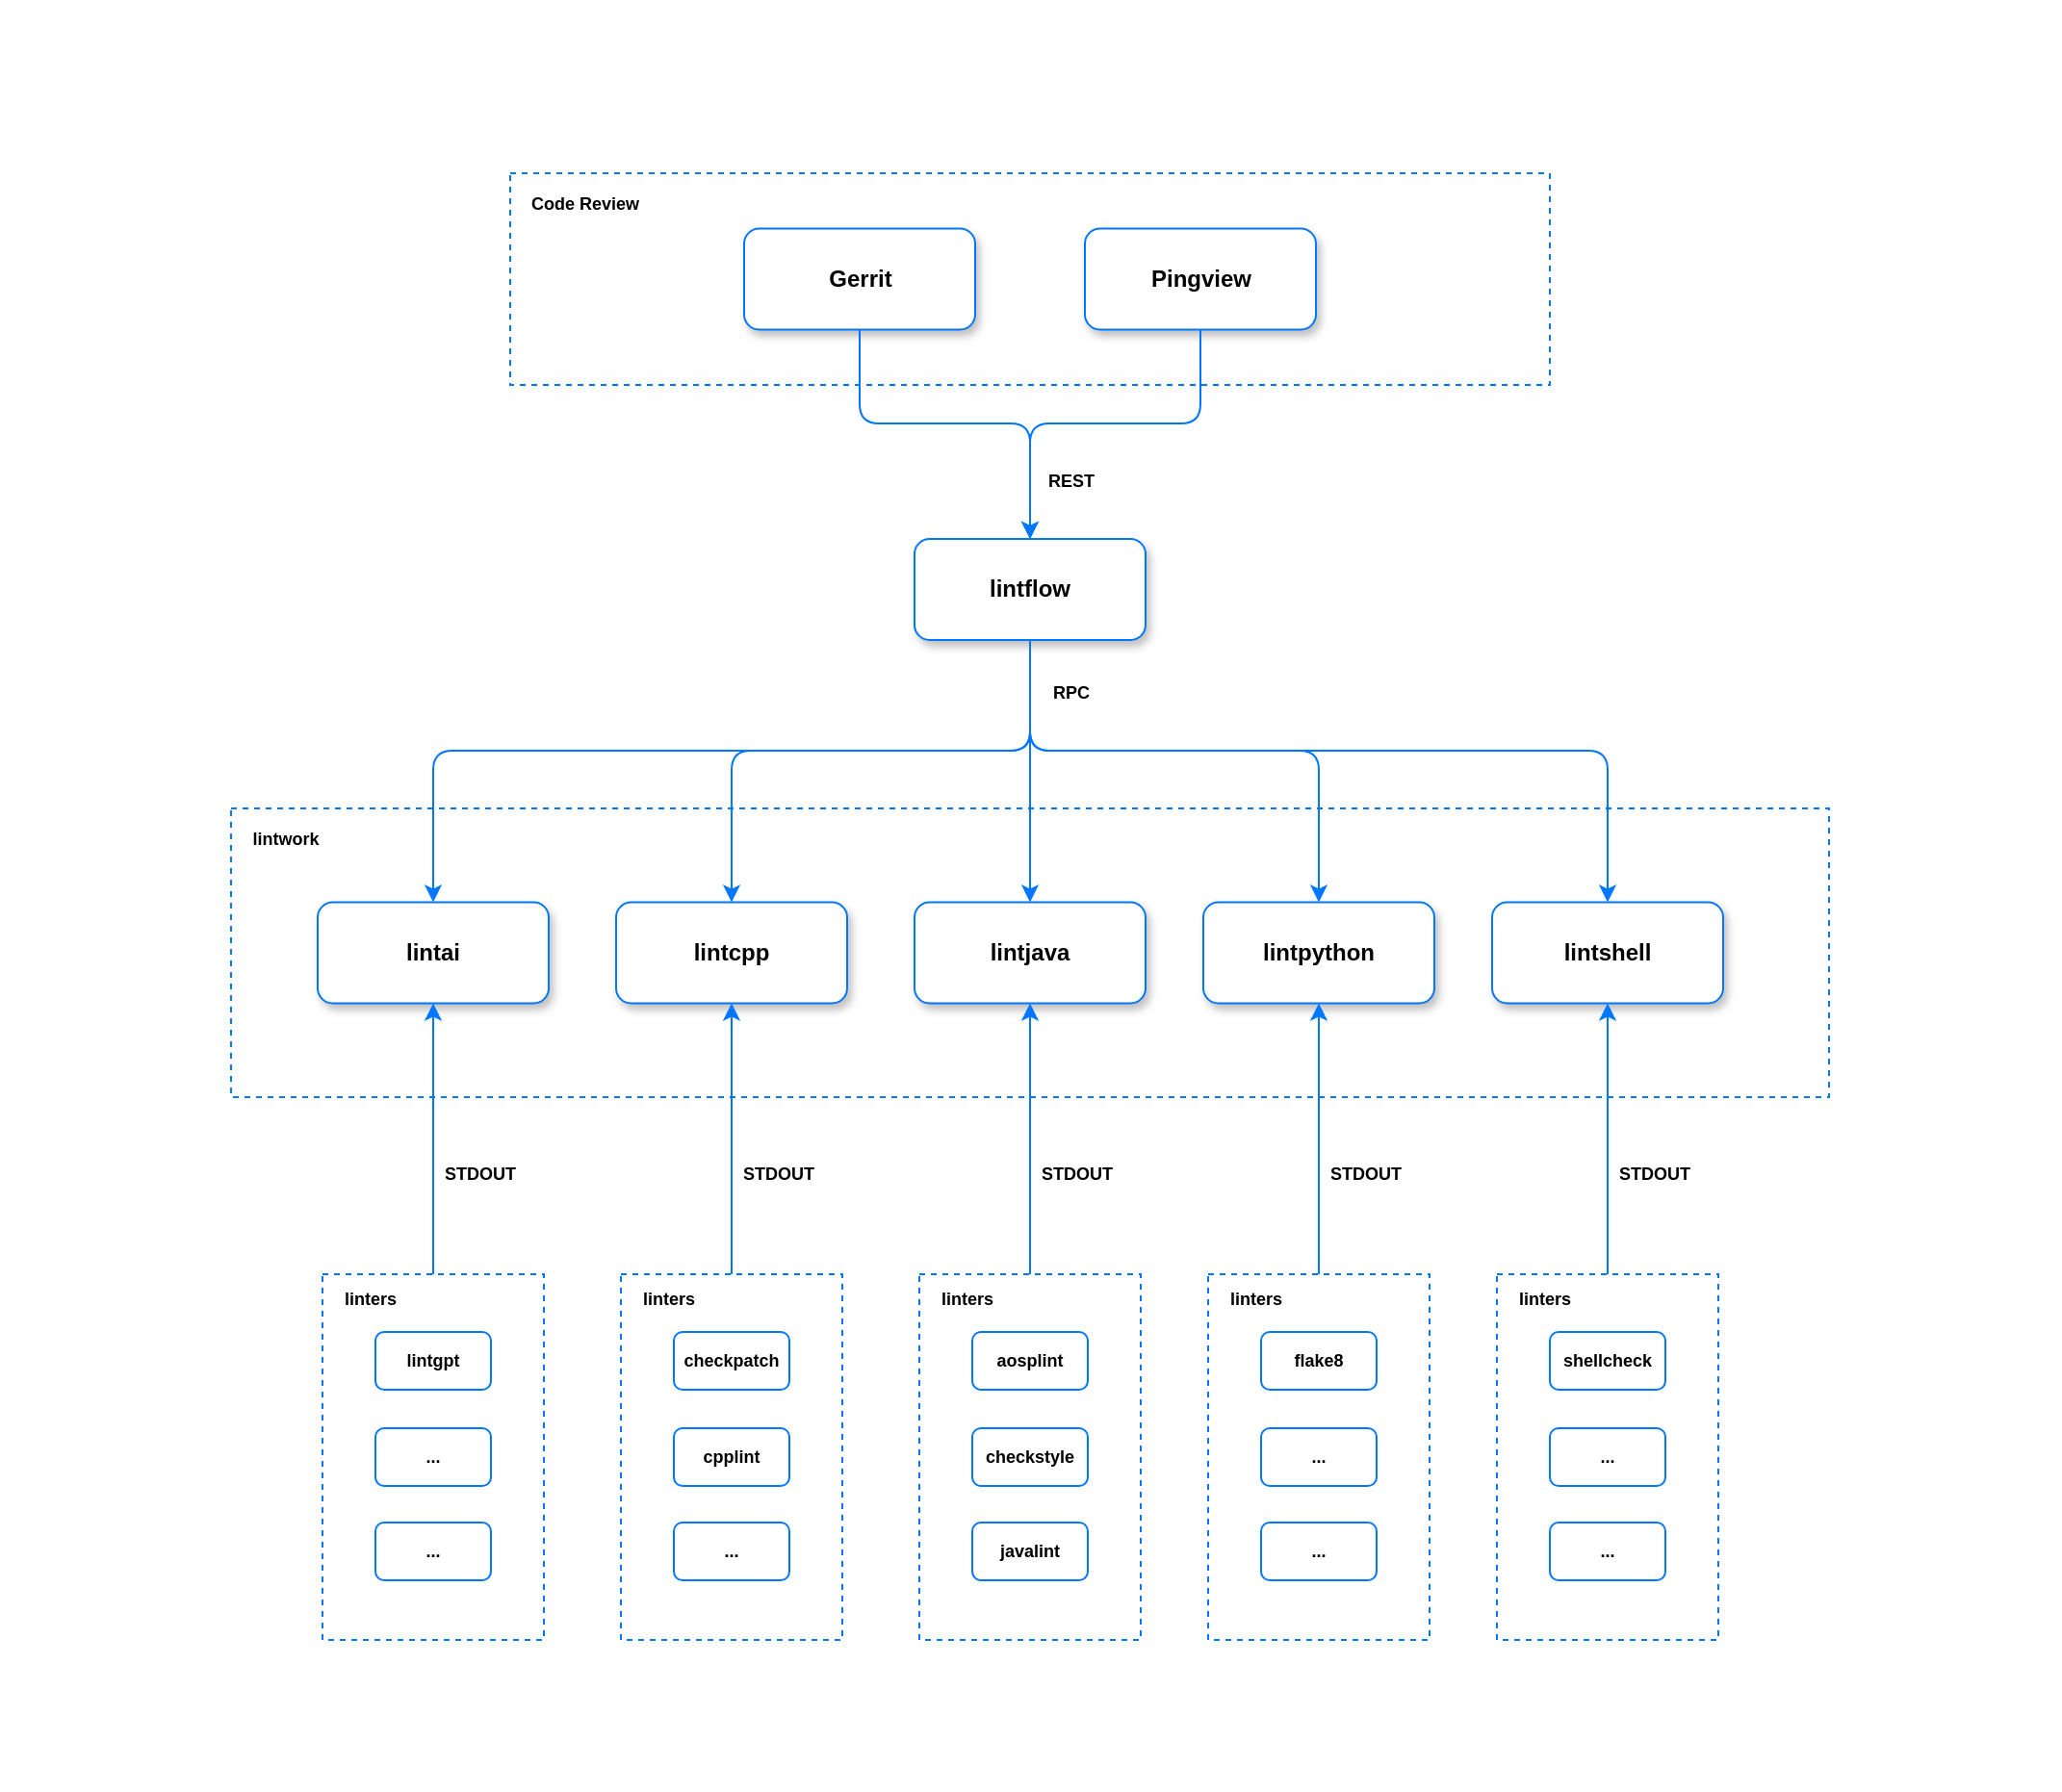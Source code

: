 <mxfile scale="2" border="0">
    <diagram id="6hGFLwfOUW9BJ-s0fimq" name="Page-1">
        <mxGraphModel dx="2446" dy="514" grid="1" gridSize="10" guides="1" tooltips="1" connect="1" arrows="1" fold="1" page="1" pageScale="1" pageWidth="827" pageHeight="1169" math="0" shadow="0">
            <root>
                <mxCell id="0"/>
                <mxCell id="1" parent="0"/>
                <mxCell id="105" value="" style="rounded=0;whiteSpace=wrap;html=1;strokeColor=none;shadow=0;dashed=1;" parent="1" vertex="1">
                    <mxGeometry x="-985" y="340" width="1070" height="930" as="geometry"/>
                </mxCell>
                <mxCell id="36" value="" style="rounded=0;whiteSpace=wrap;html=1;strokeColor=#0077FF;shadow=0;dashed=1;" parent="1" vertex="1">
                    <mxGeometry x="-720" y="430" width="540" height="110" as="geometry"/>
                </mxCell>
                <mxCell id="37" value="&lt;span&gt;Gerrit&lt;/span&gt;" style="rounded=1;whiteSpace=wrap;html=1;shadow=1;strokeColor=#0077FF;fontStyle=1" parent="1" vertex="1">
                    <mxGeometry x="-598.5" y="458.75" width="120" height="52.5" as="geometry"/>
                </mxCell>
                <mxCell id="39" value="Code Review" style="text;html=1;strokeColor=none;fillColor=none;align=center;verticalAlign=middle;whiteSpace=wrap;rounded=0;shadow=0;fontStyle=1;fontSize=9;" parent="1" vertex="1">
                    <mxGeometry x="-716" y="436" width="70" height="20" as="geometry"/>
                </mxCell>
                <mxCell id="40" value="&lt;span&gt;Pingview&lt;/span&gt;" style="rounded=1;whiteSpace=wrap;html=1;shadow=1;strokeColor=#0077FF;fontStyle=1" parent="1" vertex="1">
                    <mxGeometry x="-421.5" y="458.75" width="120" height="52.5" as="geometry"/>
                </mxCell>
                <mxCell id="41" value="&lt;span&gt;lintflow&lt;br&gt;&lt;/span&gt;" style="rounded=1;whiteSpace=wrap;html=1;shadow=1;strokeColor=#0077FF;fontStyle=1" parent="1" vertex="1">
                    <mxGeometry x="-510" y="620" width="120" height="52.5" as="geometry"/>
                </mxCell>
                <mxCell id="50" value="" style="edgeStyle=elbowEdgeStyle;elbow=vertical;html=1;rounded=1;curved=0;sourcePerimeterSpacing=0;targetPerimeterSpacing=0;startSize=6;endSize=6;fontSize=9;exitX=0.5;exitY=1;exitDx=0;exitDy=0;entryX=0.5;entryY=0;entryDx=0;entryDy=0;strokeColor=#0077FF;" parent="1" source="37" target="41" edge="1">
                    <mxGeometry relative="1" as="geometry">
                        <mxPoint x="-360" y="670" as="targetPoint"/>
                        <Array as="points">
                            <mxPoint x="-490" y="560"/>
                        </Array>
                    </mxGeometry>
                </mxCell>
                <mxCell id="51" value="" style="edgeStyle=elbowEdgeStyle;elbow=vertical;html=1;rounded=1;curved=0;sourcePerimeterSpacing=0;targetPerimeterSpacing=0;startSize=6;endSize=6;fontSize=9;exitX=0.5;exitY=1;exitDx=0;exitDy=0;entryX=0.5;entryY=0;entryDx=0;entryDy=0;strokeColor=#0077FF;" parent="1" source="40" target="41" edge="1">
                    <mxGeometry relative="1" as="geometry">
                        <mxPoint x="-528.5" y="551.25" as="sourcePoint"/>
                        <mxPoint x="-440" y="630" as="targetPoint"/>
                        <Array as="points">
                            <mxPoint x="-400" y="560"/>
                        </Array>
                    </mxGeometry>
                </mxCell>
                <mxCell id="52" value="" style="rounded=0;whiteSpace=wrap;html=1;strokeColor=#0077FF;shadow=0;dashed=1;" parent="1" vertex="1">
                    <mxGeometry x="-865" y="760" width="830" height="150" as="geometry"/>
                </mxCell>
                <mxCell id="53" value="lintwork" style="text;html=1;strokeColor=none;fillColor=none;align=center;verticalAlign=middle;whiteSpace=wrap;rounded=0;shadow=0;fontStyle=1;fontSize=9;" parent="1" vertex="1">
                    <mxGeometry x="-860" y="766" width="47" height="20" as="geometry"/>
                </mxCell>
                <mxCell id="54" value="&lt;span&gt;lintai&lt;br&gt;&lt;/span&gt;" style="rounded=1;whiteSpace=wrap;html=1;shadow=1;strokeColor=#0077FF;fontStyle=1" parent="1" vertex="1">
                    <mxGeometry x="-820" y="808.75" width="120" height="52.5" as="geometry"/>
                </mxCell>
                <mxCell id="55" value="&lt;span&gt;lintcpp&lt;br&gt;&lt;/span&gt;" style="rounded=1;whiteSpace=wrap;html=1;shadow=1;strokeColor=#0077FF;fontStyle=1" parent="1" vertex="1">
                    <mxGeometry x="-665" y="808.75" width="120" height="52.5" as="geometry"/>
                </mxCell>
                <mxCell id="56" value="&lt;span&gt;lintjava&lt;br&gt;&lt;/span&gt;" style="rounded=1;whiteSpace=wrap;html=1;shadow=1;strokeColor=#0077FF;fontStyle=1" parent="1" vertex="1">
                    <mxGeometry x="-510" y="808.75" width="120" height="52.5" as="geometry"/>
                </mxCell>
                <mxCell id="57" value="&lt;span&gt;lintpython&lt;br&gt;&lt;/span&gt;" style="rounded=1;whiteSpace=wrap;html=1;shadow=1;strokeColor=#0077FF;fontStyle=1" parent="1" vertex="1">
                    <mxGeometry x="-360" y="808.75" width="120" height="52.5" as="geometry"/>
                </mxCell>
                <mxCell id="58" value="&lt;span&gt;lintshell&lt;br&gt;&lt;/span&gt;" style="rounded=1;whiteSpace=wrap;html=1;shadow=1;strokeColor=#0077FF;fontStyle=1" parent="1" vertex="1">
                    <mxGeometry x="-210" y="808.75" width="120" height="52.5" as="geometry"/>
                </mxCell>
                <mxCell id="59" value="" style="edgeStyle=elbowEdgeStyle;elbow=vertical;html=1;rounded=1;curved=0;sourcePerimeterSpacing=0;targetPerimeterSpacing=0;startSize=6;endSize=6;fontSize=9;exitX=0.5;exitY=1;exitDx=0;exitDy=0;entryX=0.5;entryY=0;entryDx=0;entryDy=0;strokeColor=#0077FF;" parent="1" source="41" target="54" edge="1">
                    <mxGeometry relative="1" as="geometry">
                        <mxPoint x="-351.5" y="551.25" as="sourcePoint"/>
                        <mxPoint x="-440" y="630" as="targetPoint"/>
                        <Array as="points">
                            <mxPoint x="-600" y="730"/>
                        </Array>
                    </mxGeometry>
                </mxCell>
                <mxCell id="60" value="" style="edgeStyle=elbowEdgeStyle;elbow=vertical;html=1;rounded=1;curved=0;sourcePerimeterSpacing=0;targetPerimeterSpacing=0;startSize=6;endSize=6;fontSize=9;exitX=0.5;exitY=1;exitDx=0;exitDy=0;entryX=0.5;entryY=0;entryDx=0;entryDy=0;strokeColor=#0077FF;" parent="1" source="41" target="55" edge="1">
                    <mxGeometry relative="1" as="geometry">
                        <mxPoint x="-440" y="682.5" as="sourcePoint"/>
                        <mxPoint x="-750" y="788.75" as="targetPoint"/>
                        <Array as="points">
                            <mxPoint x="-530" y="730"/>
                        </Array>
                    </mxGeometry>
                </mxCell>
                <mxCell id="61" value="" style="edgeStyle=elbowEdgeStyle;elbow=vertical;html=1;rounded=1;curved=0;sourcePerimeterSpacing=0;targetPerimeterSpacing=0;startSize=6;endSize=6;fontSize=9;exitX=0.5;exitY=1;exitDx=0;exitDy=0;entryX=0.5;entryY=0;entryDx=0;entryDy=0;strokeColor=#0077FF;" parent="1" source="41" target="56" edge="1">
                    <mxGeometry relative="1" as="geometry">
                        <mxPoint x="-440" y="682.5" as="sourcePoint"/>
                        <mxPoint x="-595" y="788.75" as="targetPoint"/>
                        <Array as="points">
                            <mxPoint x="-510" y="710"/>
                        </Array>
                    </mxGeometry>
                </mxCell>
                <mxCell id="62" value="" style="edgeStyle=elbowEdgeStyle;elbow=vertical;html=1;rounded=1;curved=0;sourcePerimeterSpacing=0;targetPerimeterSpacing=0;startSize=6;endSize=6;fontSize=9;exitX=0.5;exitY=1;exitDx=0;exitDy=0;entryX=0.5;entryY=0;entryDx=0;entryDy=0;strokeColor=#0077FF;" parent="1" source="41" target="57" edge="1">
                    <mxGeometry relative="1" as="geometry">
                        <mxPoint x="-440" y="682.5" as="sourcePoint"/>
                        <mxPoint x="-595" y="788.75" as="targetPoint"/>
                        <Array as="points">
                            <mxPoint x="-380" y="730"/>
                        </Array>
                    </mxGeometry>
                </mxCell>
                <mxCell id="63" value="" style="edgeStyle=elbowEdgeStyle;elbow=vertical;html=1;rounded=1;curved=0;sourcePerimeterSpacing=0;targetPerimeterSpacing=0;startSize=6;endSize=6;fontSize=9;exitX=0.5;exitY=1;exitDx=0;exitDy=0;entryX=0.5;entryY=0;entryDx=0;entryDy=0;strokeColor=#0077FF;" parent="1" source="41" target="58" edge="1">
                    <mxGeometry relative="1" as="geometry">
                        <mxPoint x="-440" y="682.5" as="sourcePoint"/>
                        <mxPoint x="-290" y="788.75" as="targetPoint"/>
                        <Array as="points">
                            <mxPoint x="-290" y="730"/>
                        </Array>
                    </mxGeometry>
                </mxCell>
                <mxCell id="65" value="" style="rounded=0;whiteSpace=wrap;html=1;shadow=0;strokeColor=#0077FF;fontSize=9;dashed=1;" parent="1" vertex="1">
                    <mxGeometry x="-817.5" y="1002" width="115" height="190" as="geometry"/>
                </mxCell>
                <mxCell id="68" value="&lt;span&gt;lintgpt&lt;/span&gt;" style="text;html=1;strokeColor=#0077FF;fillColor=none;align=center;verticalAlign=middle;whiteSpace=wrap;rounded=1;shadow=0;fontSize=9;fontStyle=1" parent="1" vertex="1">
                    <mxGeometry x="-790" y="1032" width="60" height="30" as="geometry"/>
                </mxCell>
                <mxCell id="69" value="REST" style="text;html=1;strokeColor=none;fillColor=none;align=center;verticalAlign=middle;whiteSpace=wrap;rounded=0;shadow=0;fontSize=9;fontStyle=1" parent="1" vertex="1">
                    <mxGeometry x="-450" y="580" width="43" height="20" as="geometry"/>
                </mxCell>
                <mxCell id="70" value="RPC" style="text;html=1;strokeColor=none;fillColor=none;align=center;verticalAlign=middle;whiteSpace=wrap;rounded=0;shadow=0;fontSize=9;fontStyle=1" parent="1" vertex="1">
                    <mxGeometry x="-450" y="690" width="43" height="20" as="geometry"/>
                </mxCell>
                <mxCell id="73" value="linters" style="text;html=1;strokeColor=none;fillColor=none;align=center;verticalAlign=middle;whiteSpace=wrap;rounded=0;shadow=0;fontStyle=1;fontSize=9;" parent="1" vertex="1">
                    <mxGeometry x="-814.5" y="1005" width="43" height="20" as="geometry"/>
                </mxCell>
                <mxCell id="74" value="" style="rounded=0;whiteSpace=wrap;html=1;shadow=0;strokeColor=#0077FF;fontSize=9;dashed=1;" parent="1" vertex="1">
                    <mxGeometry x="-662.5" y="1002" width="115" height="190" as="geometry"/>
                </mxCell>
                <mxCell id="75" value="&lt;span&gt;checkpatch&lt;/span&gt;" style="text;html=1;strokeColor=#0077FF;fillColor=none;align=center;verticalAlign=middle;whiteSpace=wrap;rounded=1;shadow=0;fontSize=9;fontStyle=1" parent="1" vertex="1">
                    <mxGeometry x="-635" y="1032" width="60" height="30" as="geometry"/>
                </mxCell>
                <mxCell id="76" value="linters" style="text;html=1;strokeColor=none;fillColor=none;align=center;verticalAlign=middle;whiteSpace=wrap;rounded=0;shadow=0;fontStyle=1;fontSize=9;" parent="1" vertex="1">
                    <mxGeometry x="-659.5" y="1005" width="43" height="20" as="geometry"/>
                </mxCell>
                <mxCell id="77" value="&lt;span&gt;cpplint&lt;/span&gt;" style="text;html=1;strokeColor=#0077FF;fillColor=none;align=center;verticalAlign=middle;whiteSpace=wrap;rounded=1;shadow=0;fontSize=9;fontStyle=1" parent="1" vertex="1">
                    <mxGeometry x="-635" y="1082" width="60" height="30" as="geometry"/>
                </mxCell>
                <mxCell id="78" value="&lt;span&gt;...&lt;/span&gt;" style="text;html=1;strokeColor=#0077FF;fillColor=none;align=center;verticalAlign=middle;whiteSpace=wrap;rounded=1;shadow=0;fontSize=9;fontStyle=1" parent="1" vertex="1">
                    <mxGeometry x="-635" y="1131" width="60" height="30" as="geometry"/>
                </mxCell>
                <mxCell id="79" value="&lt;span&gt;...&lt;/span&gt;" style="text;html=1;strokeColor=#0077FF;fillColor=none;align=center;verticalAlign=middle;whiteSpace=wrap;rounded=1;shadow=0;fontSize=9;fontStyle=1" parent="1" vertex="1">
                    <mxGeometry x="-790" y="1082" width="60" height="30" as="geometry"/>
                </mxCell>
                <mxCell id="80" value="" style="rounded=0;whiteSpace=wrap;html=1;shadow=0;strokeColor=#0077FF;fontSize=9;dashed=1;" parent="1" vertex="1">
                    <mxGeometry x="-507.5" y="1002" width="115" height="190" as="geometry"/>
                </mxCell>
                <mxCell id="81" value="&lt;span&gt;aosplint&lt;/span&gt;" style="text;html=1;strokeColor=#0077FF;fillColor=none;align=center;verticalAlign=middle;whiteSpace=wrap;rounded=1;shadow=0;fontSize=9;fontStyle=1" parent="1" vertex="1">
                    <mxGeometry x="-480" y="1032" width="60" height="30" as="geometry"/>
                </mxCell>
                <mxCell id="82" value="linters" style="text;html=1;strokeColor=none;fillColor=none;align=center;verticalAlign=middle;whiteSpace=wrap;rounded=0;shadow=0;fontStyle=1;fontSize=9;" parent="1" vertex="1">
                    <mxGeometry x="-504.5" y="1005" width="43" height="20" as="geometry"/>
                </mxCell>
                <mxCell id="83" value="&lt;span&gt;checkstyle&lt;/span&gt;" style="text;html=1;strokeColor=#0077FF;fillColor=none;align=center;verticalAlign=middle;whiteSpace=wrap;rounded=1;shadow=0;fontSize=9;fontStyle=1" parent="1" vertex="1">
                    <mxGeometry x="-480" y="1082" width="60" height="30" as="geometry"/>
                </mxCell>
                <mxCell id="84" value="&lt;span&gt;javalint&lt;/span&gt;" style="text;html=1;strokeColor=#0077FF;fillColor=none;align=center;verticalAlign=middle;whiteSpace=wrap;rounded=1;shadow=0;fontSize=9;fontStyle=1" parent="1" vertex="1">
                    <mxGeometry x="-480" y="1131" width="60" height="30" as="geometry"/>
                </mxCell>
                <mxCell id="85" value="" style="rounded=0;whiteSpace=wrap;html=1;shadow=0;strokeColor=#0077FF;fontSize=9;dashed=1;" parent="1" vertex="1">
                    <mxGeometry x="-357.5" y="1002" width="115" height="190" as="geometry"/>
                </mxCell>
                <mxCell id="86" value="&lt;span&gt;flake8&lt;/span&gt;" style="text;html=1;strokeColor=#0077FF;fillColor=none;align=center;verticalAlign=middle;whiteSpace=wrap;rounded=1;shadow=0;fontSize=9;fontStyle=1" parent="1" vertex="1">
                    <mxGeometry x="-330" y="1032" width="60" height="30" as="geometry"/>
                </mxCell>
                <mxCell id="87" value="linters" style="text;html=1;strokeColor=none;fillColor=none;align=center;verticalAlign=middle;whiteSpace=wrap;rounded=0;shadow=0;fontStyle=1;fontSize=9;" parent="1" vertex="1">
                    <mxGeometry x="-354.5" y="1005" width="43" height="20" as="geometry"/>
                </mxCell>
                <mxCell id="88" value="&lt;span&gt;...&lt;/span&gt;" style="text;html=1;strokeColor=#0077FF;fillColor=none;align=center;verticalAlign=middle;whiteSpace=wrap;rounded=1;shadow=0;fontSize=9;fontStyle=1" parent="1" vertex="1">
                    <mxGeometry x="-330" y="1082" width="60" height="30" as="geometry"/>
                </mxCell>
                <mxCell id="90" value="" style="rounded=0;whiteSpace=wrap;html=1;shadow=0;strokeColor=#0077FF;fontSize=9;dashed=1;" parent="1" vertex="1">
                    <mxGeometry x="-207.5" y="1002" width="115" height="190" as="geometry"/>
                </mxCell>
                <mxCell id="91" value="&lt;span&gt;shellcheck&lt;/span&gt;" style="text;html=1;strokeColor=#0077FF;fillColor=none;align=center;verticalAlign=middle;whiteSpace=wrap;rounded=1;shadow=0;fontSize=9;fontStyle=1" parent="1" vertex="1">
                    <mxGeometry x="-180" y="1032" width="60" height="30" as="geometry"/>
                </mxCell>
                <mxCell id="92" value="linters" style="text;html=1;strokeColor=none;fillColor=none;align=center;verticalAlign=middle;whiteSpace=wrap;rounded=0;shadow=0;fontStyle=1;fontSize=9;" parent="1" vertex="1">
                    <mxGeometry x="-204.5" y="1005" width="43" height="20" as="geometry"/>
                </mxCell>
                <mxCell id="93" value="&lt;span&gt;...&lt;/span&gt;" style="text;html=1;strokeColor=#0077FF;fillColor=none;align=center;verticalAlign=middle;whiteSpace=wrap;rounded=1;shadow=0;fontSize=9;fontStyle=1" parent="1" vertex="1">
                    <mxGeometry x="-180" y="1082" width="60" height="30" as="geometry"/>
                </mxCell>
                <mxCell id="94" value="" style="endArrow=none;html=1;strokeColor=#0077FF;fontSize=9;exitX=0.5;exitY=1;exitDx=0;exitDy=0;entryX=0.5;entryY=0;entryDx=0;entryDy=0;startArrow=classic;startFill=1;endFill=0;" parent="1" source="56" target="80" edge="1">
                    <mxGeometry width="50" height="50" relative="1" as="geometry">
                        <mxPoint x="-470" y="880" as="sourcePoint"/>
                        <mxPoint x="-420" y="830" as="targetPoint"/>
                    </mxGeometry>
                </mxCell>
                <mxCell id="95" value="" style="endArrow=none;html=1;strokeColor=#0077FF;fontSize=9;exitX=0.5;exitY=1;exitDx=0;exitDy=0;entryX=0.5;entryY=0;entryDx=0;entryDy=0;startArrow=classic;startFill=1;endFill=0;" parent="1" source="55" target="74" edge="1">
                    <mxGeometry width="50" height="50" relative="1" as="geometry">
                        <mxPoint x="-440" y="871.25" as="sourcePoint"/>
                        <mxPoint x="-440" y="980.0" as="targetPoint"/>
                    </mxGeometry>
                </mxCell>
                <mxCell id="96" value="" style="endArrow=none;html=1;strokeColor=#0077FF;fontSize=9;exitX=0.5;exitY=1;exitDx=0;exitDy=0;entryX=0.5;entryY=0;entryDx=0;entryDy=0;startArrow=classic;startFill=1;endFill=0;" parent="1" source="54" target="65" edge="1">
                    <mxGeometry width="50" height="50" relative="1" as="geometry">
                        <mxPoint x="-595" y="871.25" as="sourcePoint"/>
                        <mxPoint x="-595" y="980.0" as="targetPoint"/>
                    </mxGeometry>
                </mxCell>
                <mxCell id="97" value="" style="endArrow=none;html=1;strokeColor=#0077FF;fontSize=9;exitX=0.5;exitY=1;exitDx=0;exitDy=0;entryX=0.5;entryY=0;entryDx=0;entryDy=0;startArrow=classic;startFill=1;endFill=0;" parent="1" source="58" target="90" edge="1">
                    <mxGeometry width="50" height="50" relative="1" as="geometry">
                        <mxPoint x="-440" y="871.25" as="sourcePoint"/>
                        <mxPoint x="-440" y="980.0" as="targetPoint"/>
                    </mxGeometry>
                </mxCell>
                <mxCell id="98" value="" style="endArrow=none;html=1;strokeColor=#0077FF;fontSize=9;exitX=0.5;exitY=1;exitDx=0;exitDy=0;entryX=0.5;entryY=0;entryDx=0;entryDy=0;startArrow=classic;startFill=1;endFill=0;" parent="1" source="57" target="85" edge="1">
                    <mxGeometry width="50" height="50" relative="1" as="geometry">
                        <mxPoint x="-300.37" y="861.25" as="sourcePoint"/>
                        <mxPoint x="-300.37" y="970.0" as="targetPoint"/>
                    </mxGeometry>
                </mxCell>
                <mxCell id="100" value="STDOUT" style="text;html=1;strokeColor=none;fillColor=none;align=center;verticalAlign=middle;whiteSpace=wrap;rounded=0;shadow=0;fontSize=9;fontStyle=1" parent="1" vertex="1">
                    <mxGeometry x="-760" y="940" width="49" height="20" as="geometry"/>
                </mxCell>
                <mxCell id="106" value="&lt;span&gt;...&lt;/span&gt;" style="text;html=1;strokeColor=#0077FF;fillColor=none;align=center;verticalAlign=middle;whiteSpace=wrap;rounded=1;shadow=0;fontSize=9;fontStyle=1" parent="1" vertex="1">
                    <mxGeometry x="-790" y="1131" width="60" height="30" as="geometry"/>
                </mxCell>
                <mxCell id="107" value="&lt;span&gt;...&lt;/span&gt;" style="text;html=1;strokeColor=#0077FF;fillColor=none;align=center;verticalAlign=middle;whiteSpace=wrap;rounded=1;shadow=0;fontSize=9;fontStyle=1" parent="1" vertex="1">
                    <mxGeometry x="-330" y="1131" width="60" height="30" as="geometry"/>
                </mxCell>
                <mxCell id="108" value="&lt;span&gt;...&lt;/span&gt;" style="text;html=1;strokeColor=#0077FF;fillColor=none;align=center;verticalAlign=middle;whiteSpace=wrap;rounded=1;shadow=0;fontSize=9;fontStyle=1" parent="1" vertex="1">
                    <mxGeometry x="-180" y="1131" width="60" height="30" as="geometry"/>
                </mxCell>
                <mxCell id="109" value="STDOUT" style="text;html=1;strokeColor=none;fillColor=none;align=center;verticalAlign=middle;whiteSpace=wrap;rounded=0;shadow=0;fontSize=9;fontStyle=1" vertex="1" parent="1">
                    <mxGeometry x="-605" y="940" width="49" height="20" as="geometry"/>
                </mxCell>
                <mxCell id="110" value="STDOUT" style="text;html=1;strokeColor=none;fillColor=none;align=center;verticalAlign=middle;whiteSpace=wrap;rounded=0;shadow=0;fontSize=9;fontStyle=1" vertex="1" parent="1">
                    <mxGeometry x="-450" y="940" width="49" height="20" as="geometry"/>
                </mxCell>
                <mxCell id="111" value="STDOUT" style="text;html=1;strokeColor=none;fillColor=none;align=center;verticalAlign=middle;whiteSpace=wrap;rounded=0;shadow=0;fontSize=9;fontStyle=1" vertex="1" parent="1">
                    <mxGeometry x="-300.5" y="940" width="49" height="20" as="geometry"/>
                </mxCell>
                <mxCell id="112" value="STDOUT" style="text;html=1;strokeColor=none;fillColor=none;align=center;verticalAlign=middle;whiteSpace=wrap;rounded=0;shadow=0;fontSize=9;fontStyle=1" vertex="1" parent="1">
                    <mxGeometry x="-150" y="940" width="49" height="20" as="geometry"/>
                </mxCell>
            </root>
        </mxGraphModel>
    </diagram>
</mxfile>